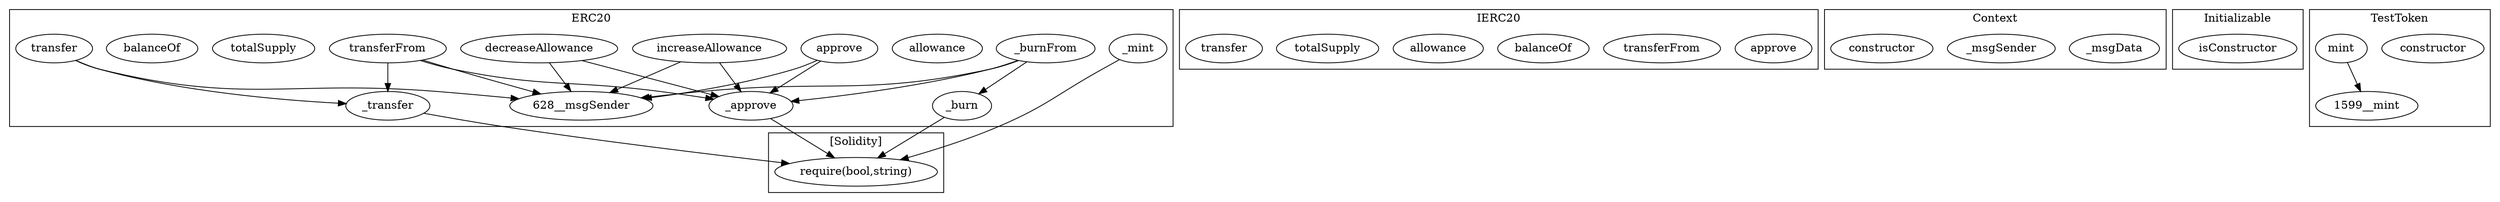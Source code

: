 strict digraph {
subgraph cluster_628_ERC20 {
label = "ERC20"
"628_transferFrom" [label="transferFrom"]
"628_approve" [label="approve"]
"628__transfer" [label="_transfer"]
"628__approve" [label="_approve"]
"628_allowance" [label="allowance"]
"628__burnFrom" [label="_burnFrom"]
"628_transfer" [label="transfer"]
"628__mint" [label="_mint"]
"628_increaseAllowance" [label="increaseAllowance"]
"628_totalSupply" [label="totalSupply"]
"628_balanceOf" [label="balanceOf"]
"628__burn" [label="_burn"]
"628_decreaseAllowance" [label="decreaseAllowance"]
"628_increaseAllowance" -> "628__msgSender"
"628__burnFrom" -> "628__burn"
"628_transferFrom" -> "628__msgSender"
"628_transferFrom" -> "628__transfer"
"628_decreaseAllowance" -> "628__approve"
"628__burnFrom" -> "628__msgSender"
"628_transferFrom" -> "628__approve"
"628_transfer" -> "628__transfer"
"628_transfer" -> "628__msgSender"
"628_decreaseAllowance" -> "628__msgSender"
"628__burnFrom" -> "628__approve"
"628_approve" -> "628__msgSender"
"628_increaseAllowance" -> "628__approve"
"628_approve" -> "628__approve"
}subgraph cluster_697_IERC20 {
label = "IERC20"
"697_approve" [label="approve"]
"697_transferFrom" [label="transferFrom"]
"697_balanceOf" [label="balanceOf"]
"697_allowance" [label="allowance"]
"697_totalSupply" [label="totalSupply"]
"697_transfer" [label="transfer"]
}subgraph cluster_29_Context {
label = "Context"
"29__msgData" [label="_msgData"]
"29__msgSender" [label="_msgSender"]
"29_constructor" [label="constructor"]
}subgraph cluster_766_Initializable {
label = "Initializable"
"766_isConstructor" [label="isConstructor"]
}subgraph cluster_1599_TestToken {
label = "TestToken"
"1599_constructor" [label="constructor"]
"1599_mint" [label="mint"]
"1599_mint" -> "1599__mint"
}subgraph cluster_solidity {
label = "[Solidity]"
"require(bool,string)" 
"628__approve" -> "require(bool,string)"
"628__burn" -> "require(bool,string)"
"628__mint" -> "require(bool,string)"
"628__transfer" -> "require(bool,string)"
}
}